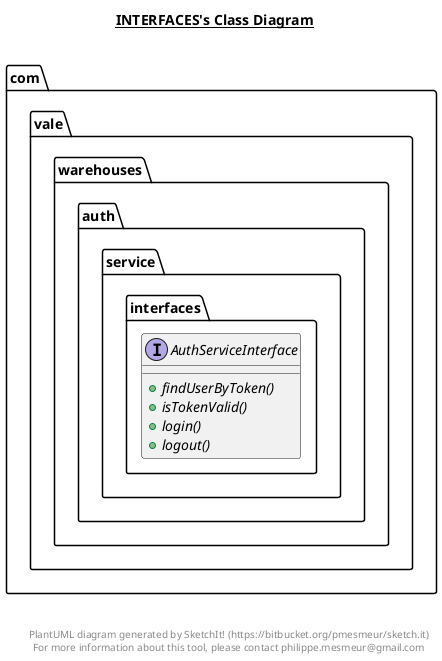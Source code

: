 @startuml

title __INTERFACES's Class Diagram__\n

  namespace com.vale.warehouses {
    namespace auth {
      namespace service {
        namespace interfaces {
          interface com.vale.warehouses.auth.service.interfaces.AuthServiceInterface {
              {abstract} + findUserByToken()
              {abstract} + isTokenValid()
              {abstract} + login()
              {abstract} + logout()
          }
        }
      }
    }
  }
  



right footer


PlantUML diagram generated by SketchIt! (https://bitbucket.org/pmesmeur/sketch.it)
For more information about this tool, please contact philippe.mesmeur@gmail.com
endfooter

@enduml
